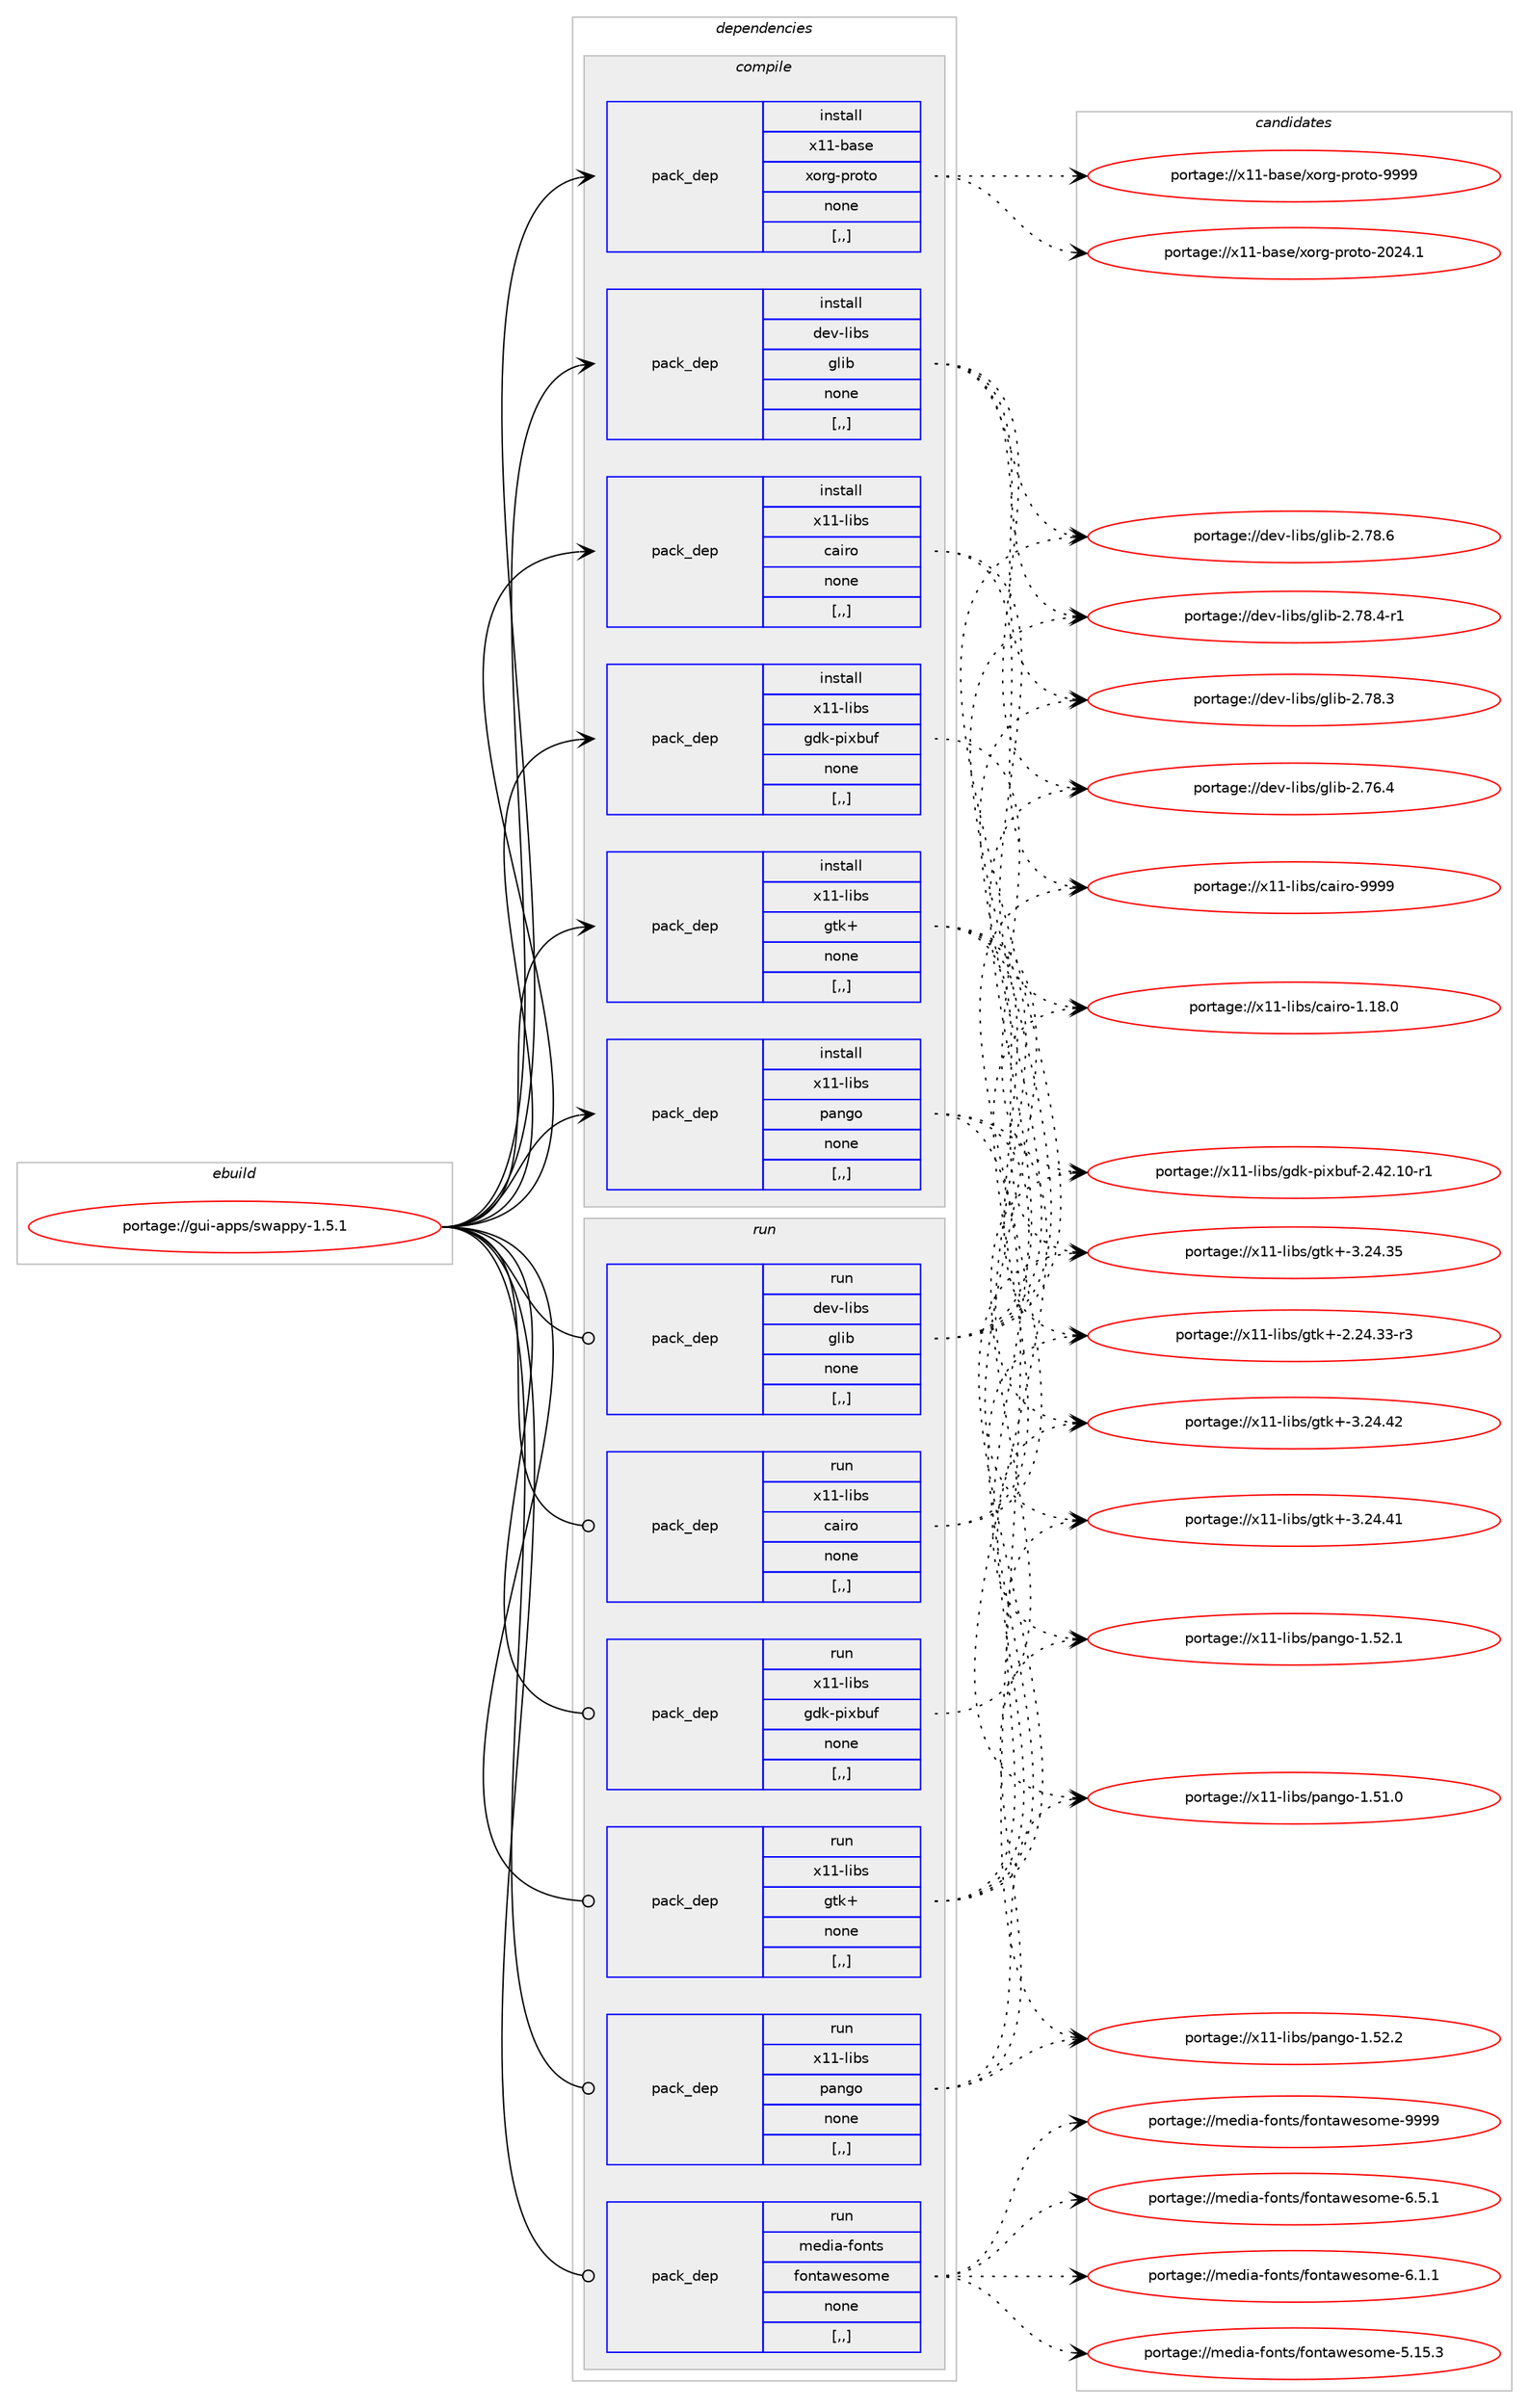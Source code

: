 digraph prolog {

# *************
# Graph options
# *************

newrank=true;
concentrate=true;
compound=true;
graph [rankdir=LR,fontname=Helvetica,fontsize=10,ranksep=1.5];#, ranksep=2.5, nodesep=0.2];
edge  [arrowhead=vee];
node  [fontname=Helvetica,fontsize=10];

# **********
# The ebuild
# **********

subgraph cluster_leftcol {
color=gray;
label=<<i>ebuild</i>>;
id [label="portage://gui-apps/swappy-1.5.1", color=red, width=4, href="../gui-apps/swappy-1.5.1.svg"];
}

# ****************
# The dependencies
# ****************

subgraph cluster_midcol {
color=gray;
label=<<i>dependencies</i>>;
subgraph cluster_compile {
fillcolor="#eeeeee";
style=filled;
label=<<i>compile</i>>;
subgraph pack174836 {
dependency242609 [label=<<TABLE BORDER="0" CELLBORDER="1" CELLSPACING="0" CELLPADDING="4" WIDTH="220"><TR><TD ROWSPAN="6" CELLPADDING="30">pack_dep</TD></TR><TR><TD WIDTH="110">install</TD></TR><TR><TD>dev-libs</TD></TR><TR><TD>glib</TD></TR><TR><TD>none</TD></TR><TR><TD>[,,]</TD></TR></TABLE>>, shape=none, color=blue];
}
id:e -> dependency242609:w [weight=20,style="solid",arrowhead="vee"];
subgraph pack174837 {
dependency242610 [label=<<TABLE BORDER="0" CELLBORDER="1" CELLSPACING="0" CELLPADDING="4" WIDTH="220"><TR><TD ROWSPAN="6" CELLPADDING="30">pack_dep</TD></TR><TR><TD WIDTH="110">install</TD></TR><TR><TD>x11-base</TD></TR><TR><TD>xorg-proto</TD></TR><TR><TD>none</TD></TR><TR><TD>[,,]</TD></TR></TABLE>>, shape=none, color=blue];
}
id:e -> dependency242610:w [weight=20,style="solid",arrowhead="vee"];
subgraph pack174838 {
dependency242611 [label=<<TABLE BORDER="0" CELLBORDER="1" CELLSPACING="0" CELLPADDING="4" WIDTH="220"><TR><TD ROWSPAN="6" CELLPADDING="30">pack_dep</TD></TR><TR><TD WIDTH="110">install</TD></TR><TR><TD>x11-libs</TD></TR><TR><TD>cairo</TD></TR><TR><TD>none</TD></TR><TR><TD>[,,]</TD></TR></TABLE>>, shape=none, color=blue];
}
id:e -> dependency242611:w [weight=20,style="solid",arrowhead="vee"];
subgraph pack174839 {
dependency242612 [label=<<TABLE BORDER="0" CELLBORDER="1" CELLSPACING="0" CELLPADDING="4" WIDTH="220"><TR><TD ROWSPAN="6" CELLPADDING="30">pack_dep</TD></TR><TR><TD WIDTH="110">install</TD></TR><TR><TD>x11-libs</TD></TR><TR><TD>gdk-pixbuf</TD></TR><TR><TD>none</TD></TR><TR><TD>[,,]</TD></TR></TABLE>>, shape=none, color=blue];
}
id:e -> dependency242612:w [weight=20,style="solid",arrowhead="vee"];
subgraph pack174840 {
dependency242613 [label=<<TABLE BORDER="0" CELLBORDER="1" CELLSPACING="0" CELLPADDING="4" WIDTH="220"><TR><TD ROWSPAN="6" CELLPADDING="30">pack_dep</TD></TR><TR><TD WIDTH="110">install</TD></TR><TR><TD>x11-libs</TD></TR><TR><TD>gtk+</TD></TR><TR><TD>none</TD></TR><TR><TD>[,,]</TD></TR></TABLE>>, shape=none, color=blue];
}
id:e -> dependency242613:w [weight=20,style="solid",arrowhead="vee"];
subgraph pack174841 {
dependency242614 [label=<<TABLE BORDER="0" CELLBORDER="1" CELLSPACING="0" CELLPADDING="4" WIDTH="220"><TR><TD ROWSPAN="6" CELLPADDING="30">pack_dep</TD></TR><TR><TD WIDTH="110">install</TD></TR><TR><TD>x11-libs</TD></TR><TR><TD>pango</TD></TR><TR><TD>none</TD></TR><TR><TD>[,,]</TD></TR></TABLE>>, shape=none, color=blue];
}
id:e -> dependency242614:w [weight=20,style="solid",arrowhead="vee"];
}
subgraph cluster_compileandrun {
fillcolor="#eeeeee";
style=filled;
label=<<i>compile and run</i>>;
}
subgraph cluster_run {
fillcolor="#eeeeee";
style=filled;
label=<<i>run</i>>;
subgraph pack174842 {
dependency242615 [label=<<TABLE BORDER="0" CELLBORDER="1" CELLSPACING="0" CELLPADDING="4" WIDTH="220"><TR><TD ROWSPAN="6" CELLPADDING="30">pack_dep</TD></TR><TR><TD WIDTH="110">run</TD></TR><TR><TD>dev-libs</TD></TR><TR><TD>glib</TD></TR><TR><TD>none</TD></TR><TR><TD>[,,]</TD></TR></TABLE>>, shape=none, color=blue];
}
id:e -> dependency242615:w [weight=20,style="solid",arrowhead="odot"];
subgraph pack174843 {
dependency242616 [label=<<TABLE BORDER="0" CELLBORDER="1" CELLSPACING="0" CELLPADDING="4" WIDTH="220"><TR><TD ROWSPAN="6" CELLPADDING="30">pack_dep</TD></TR><TR><TD WIDTH="110">run</TD></TR><TR><TD>media-fonts</TD></TR><TR><TD>fontawesome</TD></TR><TR><TD>none</TD></TR><TR><TD>[,,]</TD></TR></TABLE>>, shape=none, color=blue];
}
id:e -> dependency242616:w [weight=20,style="solid",arrowhead="odot"];
subgraph pack174844 {
dependency242617 [label=<<TABLE BORDER="0" CELLBORDER="1" CELLSPACING="0" CELLPADDING="4" WIDTH="220"><TR><TD ROWSPAN="6" CELLPADDING="30">pack_dep</TD></TR><TR><TD WIDTH="110">run</TD></TR><TR><TD>x11-libs</TD></TR><TR><TD>cairo</TD></TR><TR><TD>none</TD></TR><TR><TD>[,,]</TD></TR></TABLE>>, shape=none, color=blue];
}
id:e -> dependency242617:w [weight=20,style="solid",arrowhead="odot"];
subgraph pack174845 {
dependency242618 [label=<<TABLE BORDER="0" CELLBORDER="1" CELLSPACING="0" CELLPADDING="4" WIDTH="220"><TR><TD ROWSPAN="6" CELLPADDING="30">pack_dep</TD></TR><TR><TD WIDTH="110">run</TD></TR><TR><TD>x11-libs</TD></TR><TR><TD>gdk-pixbuf</TD></TR><TR><TD>none</TD></TR><TR><TD>[,,]</TD></TR></TABLE>>, shape=none, color=blue];
}
id:e -> dependency242618:w [weight=20,style="solid",arrowhead="odot"];
subgraph pack174846 {
dependency242619 [label=<<TABLE BORDER="0" CELLBORDER="1" CELLSPACING="0" CELLPADDING="4" WIDTH="220"><TR><TD ROWSPAN="6" CELLPADDING="30">pack_dep</TD></TR><TR><TD WIDTH="110">run</TD></TR><TR><TD>x11-libs</TD></TR><TR><TD>gtk+</TD></TR><TR><TD>none</TD></TR><TR><TD>[,,]</TD></TR></TABLE>>, shape=none, color=blue];
}
id:e -> dependency242619:w [weight=20,style="solid",arrowhead="odot"];
subgraph pack174847 {
dependency242620 [label=<<TABLE BORDER="0" CELLBORDER="1" CELLSPACING="0" CELLPADDING="4" WIDTH="220"><TR><TD ROWSPAN="6" CELLPADDING="30">pack_dep</TD></TR><TR><TD WIDTH="110">run</TD></TR><TR><TD>x11-libs</TD></TR><TR><TD>pango</TD></TR><TR><TD>none</TD></TR><TR><TD>[,,]</TD></TR></TABLE>>, shape=none, color=blue];
}
id:e -> dependency242620:w [weight=20,style="solid",arrowhead="odot"];
}
}

# **************
# The candidates
# **************

subgraph cluster_choices {
rank=same;
color=gray;
label=<<i>candidates</i>>;

subgraph choice174836 {
color=black;
nodesep=1;
choice1001011184510810598115471031081059845504655564654 [label="portage://dev-libs/glib-2.78.6", color=red, width=4,href="../dev-libs/glib-2.78.6.svg"];
choice10010111845108105981154710310810598455046555646524511449 [label="portage://dev-libs/glib-2.78.4-r1", color=red, width=4,href="../dev-libs/glib-2.78.4-r1.svg"];
choice1001011184510810598115471031081059845504655564651 [label="portage://dev-libs/glib-2.78.3", color=red, width=4,href="../dev-libs/glib-2.78.3.svg"];
choice1001011184510810598115471031081059845504655544652 [label="portage://dev-libs/glib-2.76.4", color=red, width=4,href="../dev-libs/glib-2.76.4.svg"];
dependency242609:e -> choice1001011184510810598115471031081059845504655564654:w [style=dotted,weight="100"];
dependency242609:e -> choice10010111845108105981154710310810598455046555646524511449:w [style=dotted,weight="100"];
dependency242609:e -> choice1001011184510810598115471031081059845504655564651:w [style=dotted,weight="100"];
dependency242609:e -> choice1001011184510810598115471031081059845504655544652:w [style=dotted,weight="100"];
}
subgraph choice174837 {
color=black;
nodesep=1;
choice120494945989711510147120111114103451121141111161114557575757 [label="portage://x11-base/xorg-proto-9999", color=red, width=4,href="../x11-base/xorg-proto-9999.svg"];
choice1204949459897115101471201111141034511211411111611145504850524649 [label="portage://x11-base/xorg-proto-2024.1", color=red, width=4,href="../x11-base/xorg-proto-2024.1.svg"];
dependency242610:e -> choice120494945989711510147120111114103451121141111161114557575757:w [style=dotted,weight="100"];
dependency242610:e -> choice1204949459897115101471201111141034511211411111611145504850524649:w [style=dotted,weight="100"];
}
subgraph choice174838 {
color=black;
nodesep=1;
choice120494945108105981154799971051141114557575757 [label="portage://x11-libs/cairo-9999", color=red, width=4,href="../x11-libs/cairo-9999.svg"];
choice1204949451081059811547999710511411145494649564648 [label="portage://x11-libs/cairo-1.18.0", color=red, width=4,href="../x11-libs/cairo-1.18.0.svg"];
dependency242611:e -> choice120494945108105981154799971051141114557575757:w [style=dotted,weight="100"];
dependency242611:e -> choice1204949451081059811547999710511411145494649564648:w [style=dotted,weight="100"];
}
subgraph choice174839 {
color=black;
nodesep=1;
choice1204949451081059811547103100107451121051209811710245504652504649484511449 [label="portage://x11-libs/gdk-pixbuf-2.42.10-r1", color=red, width=4,href="../x11-libs/gdk-pixbuf-2.42.10-r1.svg"];
dependency242612:e -> choice1204949451081059811547103100107451121051209811710245504652504649484511449:w [style=dotted,weight="100"];
}
subgraph choice174840 {
color=black;
nodesep=1;
choice1204949451081059811547103116107434551465052465250 [label="portage://x11-libs/gtk+-3.24.42", color=red, width=4,href="../x11-libs/gtk+-3.24.42.svg"];
choice1204949451081059811547103116107434551465052465249 [label="portage://x11-libs/gtk+-3.24.41", color=red, width=4,href="../x11-libs/gtk+-3.24.41.svg"];
choice1204949451081059811547103116107434551465052465153 [label="portage://x11-libs/gtk+-3.24.35", color=red, width=4,href="../x11-libs/gtk+-3.24.35.svg"];
choice12049494510810598115471031161074345504650524651514511451 [label="portage://x11-libs/gtk+-2.24.33-r3", color=red, width=4,href="../x11-libs/gtk+-2.24.33-r3.svg"];
dependency242613:e -> choice1204949451081059811547103116107434551465052465250:w [style=dotted,weight="100"];
dependency242613:e -> choice1204949451081059811547103116107434551465052465249:w [style=dotted,weight="100"];
dependency242613:e -> choice1204949451081059811547103116107434551465052465153:w [style=dotted,weight="100"];
dependency242613:e -> choice12049494510810598115471031161074345504650524651514511451:w [style=dotted,weight="100"];
}
subgraph choice174841 {
color=black;
nodesep=1;
choice12049494510810598115471129711010311145494653504650 [label="portage://x11-libs/pango-1.52.2", color=red, width=4,href="../x11-libs/pango-1.52.2.svg"];
choice12049494510810598115471129711010311145494653504649 [label="portage://x11-libs/pango-1.52.1", color=red, width=4,href="../x11-libs/pango-1.52.1.svg"];
choice12049494510810598115471129711010311145494653494648 [label="portage://x11-libs/pango-1.51.0", color=red, width=4,href="../x11-libs/pango-1.51.0.svg"];
dependency242614:e -> choice12049494510810598115471129711010311145494653504650:w [style=dotted,weight="100"];
dependency242614:e -> choice12049494510810598115471129711010311145494653504649:w [style=dotted,weight="100"];
dependency242614:e -> choice12049494510810598115471129711010311145494653494648:w [style=dotted,weight="100"];
}
subgraph choice174842 {
color=black;
nodesep=1;
choice1001011184510810598115471031081059845504655564654 [label="portage://dev-libs/glib-2.78.6", color=red, width=4,href="../dev-libs/glib-2.78.6.svg"];
choice10010111845108105981154710310810598455046555646524511449 [label="portage://dev-libs/glib-2.78.4-r1", color=red, width=4,href="../dev-libs/glib-2.78.4-r1.svg"];
choice1001011184510810598115471031081059845504655564651 [label="portage://dev-libs/glib-2.78.3", color=red, width=4,href="../dev-libs/glib-2.78.3.svg"];
choice1001011184510810598115471031081059845504655544652 [label="portage://dev-libs/glib-2.76.4", color=red, width=4,href="../dev-libs/glib-2.76.4.svg"];
dependency242615:e -> choice1001011184510810598115471031081059845504655564654:w [style=dotted,weight="100"];
dependency242615:e -> choice10010111845108105981154710310810598455046555646524511449:w [style=dotted,weight="100"];
dependency242615:e -> choice1001011184510810598115471031081059845504655564651:w [style=dotted,weight="100"];
dependency242615:e -> choice1001011184510810598115471031081059845504655544652:w [style=dotted,weight="100"];
}
subgraph choice174843 {
color=black;
nodesep=1;
choice109101100105974510211111011611547102111110116971191011151111091014557575757 [label="portage://media-fonts/fontawesome-9999", color=red, width=4,href="../media-fonts/fontawesome-9999.svg"];
choice10910110010597451021111101161154710211111011697119101115111109101455446534649 [label="portage://media-fonts/fontawesome-6.5.1", color=red, width=4,href="../media-fonts/fontawesome-6.5.1.svg"];
choice10910110010597451021111101161154710211111011697119101115111109101455446494649 [label="portage://media-fonts/fontawesome-6.1.1", color=red, width=4,href="../media-fonts/fontawesome-6.1.1.svg"];
choice1091011001059745102111110116115471021111101169711910111511110910145534649534651 [label="portage://media-fonts/fontawesome-5.15.3", color=red, width=4,href="../media-fonts/fontawesome-5.15.3.svg"];
dependency242616:e -> choice109101100105974510211111011611547102111110116971191011151111091014557575757:w [style=dotted,weight="100"];
dependency242616:e -> choice10910110010597451021111101161154710211111011697119101115111109101455446534649:w [style=dotted,weight="100"];
dependency242616:e -> choice10910110010597451021111101161154710211111011697119101115111109101455446494649:w [style=dotted,weight="100"];
dependency242616:e -> choice1091011001059745102111110116115471021111101169711910111511110910145534649534651:w [style=dotted,weight="100"];
}
subgraph choice174844 {
color=black;
nodesep=1;
choice120494945108105981154799971051141114557575757 [label="portage://x11-libs/cairo-9999", color=red, width=4,href="../x11-libs/cairo-9999.svg"];
choice1204949451081059811547999710511411145494649564648 [label="portage://x11-libs/cairo-1.18.0", color=red, width=4,href="../x11-libs/cairo-1.18.0.svg"];
dependency242617:e -> choice120494945108105981154799971051141114557575757:w [style=dotted,weight="100"];
dependency242617:e -> choice1204949451081059811547999710511411145494649564648:w [style=dotted,weight="100"];
}
subgraph choice174845 {
color=black;
nodesep=1;
choice1204949451081059811547103100107451121051209811710245504652504649484511449 [label="portage://x11-libs/gdk-pixbuf-2.42.10-r1", color=red, width=4,href="../x11-libs/gdk-pixbuf-2.42.10-r1.svg"];
dependency242618:e -> choice1204949451081059811547103100107451121051209811710245504652504649484511449:w [style=dotted,weight="100"];
}
subgraph choice174846 {
color=black;
nodesep=1;
choice1204949451081059811547103116107434551465052465250 [label="portage://x11-libs/gtk+-3.24.42", color=red, width=4,href="../x11-libs/gtk+-3.24.42.svg"];
choice1204949451081059811547103116107434551465052465249 [label="portage://x11-libs/gtk+-3.24.41", color=red, width=4,href="../x11-libs/gtk+-3.24.41.svg"];
choice1204949451081059811547103116107434551465052465153 [label="portage://x11-libs/gtk+-3.24.35", color=red, width=4,href="../x11-libs/gtk+-3.24.35.svg"];
choice12049494510810598115471031161074345504650524651514511451 [label="portage://x11-libs/gtk+-2.24.33-r3", color=red, width=4,href="../x11-libs/gtk+-2.24.33-r3.svg"];
dependency242619:e -> choice1204949451081059811547103116107434551465052465250:w [style=dotted,weight="100"];
dependency242619:e -> choice1204949451081059811547103116107434551465052465249:w [style=dotted,weight="100"];
dependency242619:e -> choice1204949451081059811547103116107434551465052465153:w [style=dotted,weight="100"];
dependency242619:e -> choice12049494510810598115471031161074345504650524651514511451:w [style=dotted,weight="100"];
}
subgraph choice174847 {
color=black;
nodesep=1;
choice12049494510810598115471129711010311145494653504650 [label="portage://x11-libs/pango-1.52.2", color=red, width=4,href="../x11-libs/pango-1.52.2.svg"];
choice12049494510810598115471129711010311145494653504649 [label="portage://x11-libs/pango-1.52.1", color=red, width=4,href="../x11-libs/pango-1.52.1.svg"];
choice12049494510810598115471129711010311145494653494648 [label="portage://x11-libs/pango-1.51.0", color=red, width=4,href="../x11-libs/pango-1.51.0.svg"];
dependency242620:e -> choice12049494510810598115471129711010311145494653504650:w [style=dotted,weight="100"];
dependency242620:e -> choice12049494510810598115471129711010311145494653504649:w [style=dotted,weight="100"];
dependency242620:e -> choice12049494510810598115471129711010311145494653494648:w [style=dotted,weight="100"];
}
}

}
